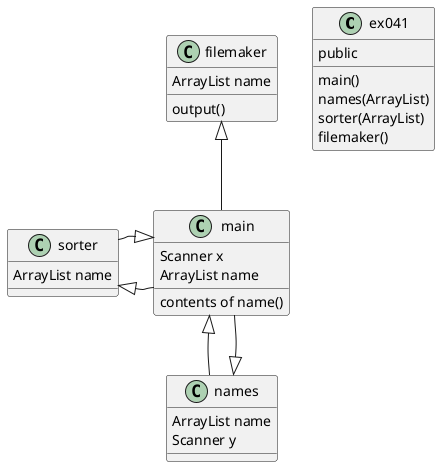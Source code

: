 @startuml
'https://plantuml.com/class-diagram

class ex041
{
    public
    main()
    names(ArrayList)
    sorter(ArrayList)
    filemaker()
}

'classes below this line are methods/functions in the class above
class main
{
    Scanner x
    ArrayList name
    contents of name()
}
class names
{
    ArrayList name
    Scanner y
}
class sorter
{
    ArrayList name
}
class filemaker
{
    ArrayList name
    output()
}

names <|-- main
main <|-- names

sorter <|- main
main <|- sorter
filemaker <|-- main

@enduml